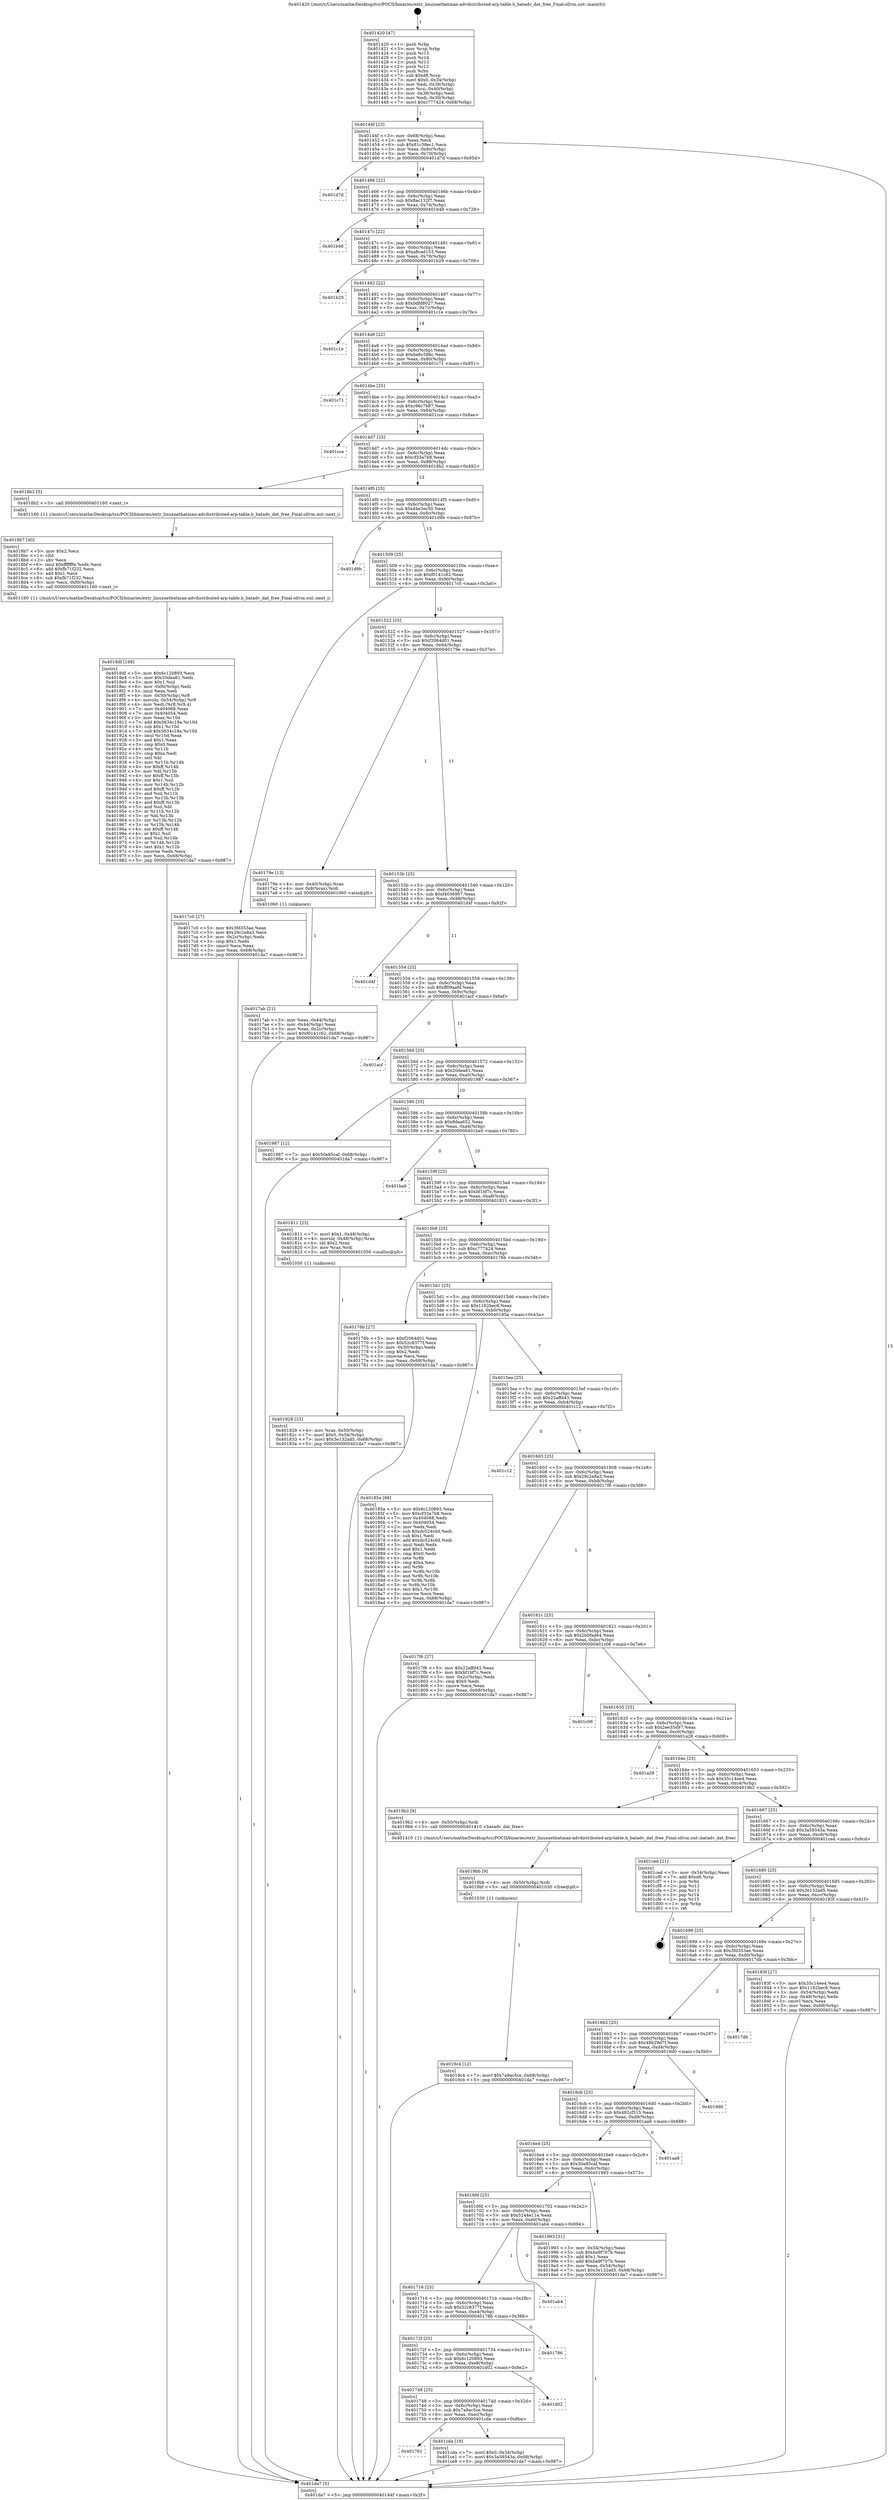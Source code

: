 digraph "0x401420" {
  label = "0x401420 (/mnt/c/Users/mathe/Desktop/tcc/POCII/binaries/extr_linuxnetbatman-advdistributed-arp-table.h_batadv_dat_free_Final-ollvm.out::main(0))"
  labelloc = "t"
  node[shape=record]

  Entry [label="",width=0.3,height=0.3,shape=circle,fillcolor=black,style=filled]
  "0x40144f" [label="{
     0x40144f [23]\l
     | [instrs]\l
     &nbsp;&nbsp;0x40144f \<+3\>: mov -0x68(%rbp),%eax\l
     &nbsp;&nbsp;0x401452 \<+2\>: mov %eax,%ecx\l
     &nbsp;&nbsp;0x401454 \<+6\>: sub $0x81c38ec1,%ecx\l
     &nbsp;&nbsp;0x40145a \<+3\>: mov %eax,-0x6c(%rbp)\l
     &nbsp;&nbsp;0x40145d \<+3\>: mov %ecx,-0x70(%rbp)\l
     &nbsp;&nbsp;0x401460 \<+6\>: je 0000000000401d7d \<main+0x95d\>\l
  }"]
  "0x401d7d" [label="{
     0x401d7d\l
  }", style=dashed]
  "0x401466" [label="{
     0x401466 [22]\l
     | [instrs]\l
     &nbsp;&nbsp;0x401466 \<+5\>: jmp 000000000040146b \<main+0x4b\>\l
     &nbsp;&nbsp;0x40146b \<+3\>: mov -0x6c(%rbp),%eax\l
     &nbsp;&nbsp;0x40146e \<+5\>: sub $0x8ac132f7,%eax\l
     &nbsp;&nbsp;0x401473 \<+3\>: mov %eax,-0x74(%rbp)\l
     &nbsp;&nbsp;0x401476 \<+6\>: je 0000000000401b48 \<main+0x728\>\l
  }"]
  Exit [label="",width=0.3,height=0.3,shape=circle,fillcolor=black,style=filled,peripheries=2]
  "0x401b48" [label="{
     0x401b48\l
  }", style=dashed]
  "0x40147c" [label="{
     0x40147c [22]\l
     | [instrs]\l
     &nbsp;&nbsp;0x40147c \<+5\>: jmp 0000000000401481 \<main+0x61\>\l
     &nbsp;&nbsp;0x401481 \<+3\>: mov -0x6c(%rbp),%eax\l
     &nbsp;&nbsp;0x401484 \<+5\>: sub $0xa8cad153,%eax\l
     &nbsp;&nbsp;0x401489 \<+3\>: mov %eax,-0x78(%rbp)\l
     &nbsp;&nbsp;0x40148c \<+6\>: je 0000000000401b29 \<main+0x709\>\l
  }"]
  "0x401761" [label="{
     0x401761\l
  }", style=dashed]
  "0x401b29" [label="{
     0x401b29\l
  }", style=dashed]
  "0x401492" [label="{
     0x401492 [22]\l
     | [instrs]\l
     &nbsp;&nbsp;0x401492 \<+5\>: jmp 0000000000401497 \<main+0x77\>\l
     &nbsp;&nbsp;0x401497 \<+3\>: mov -0x6c(%rbp),%eax\l
     &nbsp;&nbsp;0x40149a \<+5\>: sub $0xbdfd8027,%eax\l
     &nbsp;&nbsp;0x40149f \<+3\>: mov %eax,-0x7c(%rbp)\l
     &nbsp;&nbsp;0x4014a2 \<+6\>: je 0000000000401c1e \<main+0x7fe\>\l
  }"]
  "0x401cda" [label="{
     0x401cda [19]\l
     | [instrs]\l
     &nbsp;&nbsp;0x401cda \<+7\>: movl $0x0,-0x34(%rbp)\l
     &nbsp;&nbsp;0x401ce1 \<+7\>: movl $0x3a58543a,-0x68(%rbp)\l
     &nbsp;&nbsp;0x401ce8 \<+5\>: jmp 0000000000401da7 \<main+0x987\>\l
  }"]
  "0x401c1e" [label="{
     0x401c1e\l
  }", style=dashed]
  "0x4014a8" [label="{
     0x4014a8 [22]\l
     | [instrs]\l
     &nbsp;&nbsp;0x4014a8 \<+5\>: jmp 00000000004014ad \<main+0x8d\>\l
     &nbsp;&nbsp;0x4014ad \<+3\>: mov -0x6c(%rbp),%eax\l
     &nbsp;&nbsp;0x4014b0 \<+5\>: sub $0xbe6c588c,%eax\l
     &nbsp;&nbsp;0x4014b5 \<+3\>: mov %eax,-0x80(%rbp)\l
     &nbsp;&nbsp;0x4014b8 \<+6\>: je 0000000000401c71 \<main+0x851\>\l
  }"]
  "0x401748" [label="{
     0x401748 [25]\l
     | [instrs]\l
     &nbsp;&nbsp;0x401748 \<+5\>: jmp 000000000040174d \<main+0x32d\>\l
     &nbsp;&nbsp;0x40174d \<+3\>: mov -0x6c(%rbp),%eax\l
     &nbsp;&nbsp;0x401750 \<+5\>: sub $0x7a9ac5ce,%eax\l
     &nbsp;&nbsp;0x401755 \<+6\>: mov %eax,-0xec(%rbp)\l
     &nbsp;&nbsp;0x40175b \<+6\>: je 0000000000401cda \<main+0x8ba\>\l
  }"]
  "0x401c71" [label="{
     0x401c71\l
  }", style=dashed]
  "0x4014be" [label="{
     0x4014be [25]\l
     | [instrs]\l
     &nbsp;&nbsp;0x4014be \<+5\>: jmp 00000000004014c3 \<main+0xa3\>\l
     &nbsp;&nbsp;0x4014c3 \<+3\>: mov -0x6c(%rbp),%eax\l
     &nbsp;&nbsp;0x4014c6 \<+5\>: sub $0xc96c7b87,%eax\l
     &nbsp;&nbsp;0x4014cb \<+6\>: mov %eax,-0x84(%rbp)\l
     &nbsp;&nbsp;0x4014d1 \<+6\>: je 0000000000401cce \<main+0x8ae\>\l
  }"]
  "0x401d02" [label="{
     0x401d02\l
  }", style=dashed]
  "0x401cce" [label="{
     0x401cce\l
  }", style=dashed]
  "0x4014d7" [label="{
     0x4014d7 [25]\l
     | [instrs]\l
     &nbsp;&nbsp;0x4014d7 \<+5\>: jmp 00000000004014dc \<main+0xbc\>\l
     &nbsp;&nbsp;0x4014dc \<+3\>: mov -0x6c(%rbp),%eax\l
     &nbsp;&nbsp;0x4014df \<+5\>: sub $0xcf33a7b8,%eax\l
     &nbsp;&nbsp;0x4014e4 \<+6\>: mov %eax,-0x88(%rbp)\l
     &nbsp;&nbsp;0x4014ea \<+6\>: je 00000000004018b2 \<main+0x492\>\l
  }"]
  "0x40172f" [label="{
     0x40172f [25]\l
     | [instrs]\l
     &nbsp;&nbsp;0x40172f \<+5\>: jmp 0000000000401734 \<main+0x314\>\l
     &nbsp;&nbsp;0x401734 \<+3\>: mov -0x6c(%rbp),%eax\l
     &nbsp;&nbsp;0x401737 \<+5\>: sub $0x6c120893,%eax\l
     &nbsp;&nbsp;0x40173c \<+6\>: mov %eax,-0xe8(%rbp)\l
     &nbsp;&nbsp;0x401742 \<+6\>: je 0000000000401d02 \<main+0x8e2\>\l
  }"]
  "0x4018b2" [label="{
     0x4018b2 [5]\l
     | [instrs]\l
     &nbsp;&nbsp;0x4018b2 \<+5\>: call 0000000000401160 \<next_i\>\l
     | [calls]\l
     &nbsp;&nbsp;0x401160 \{1\} (/mnt/c/Users/mathe/Desktop/tcc/POCII/binaries/extr_linuxnetbatman-advdistributed-arp-table.h_batadv_dat_free_Final-ollvm.out::next_i)\l
  }"]
  "0x4014f0" [label="{
     0x4014f0 [25]\l
     | [instrs]\l
     &nbsp;&nbsp;0x4014f0 \<+5\>: jmp 00000000004014f5 \<main+0xd5\>\l
     &nbsp;&nbsp;0x4014f5 \<+3\>: mov -0x6c(%rbp),%eax\l
     &nbsp;&nbsp;0x4014f8 \<+5\>: sub $0xd4e3ec50,%eax\l
     &nbsp;&nbsp;0x4014fd \<+6\>: mov %eax,-0x8c(%rbp)\l
     &nbsp;&nbsp;0x401503 \<+6\>: je 0000000000401d9b \<main+0x97b\>\l
  }"]
  "0x401786" [label="{
     0x401786\l
  }", style=dashed]
  "0x401d9b" [label="{
     0x401d9b\l
  }", style=dashed]
  "0x401509" [label="{
     0x401509 [25]\l
     | [instrs]\l
     &nbsp;&nbsp;0x401509 \<+5\>: jmp 000000000040150e \<main+0xee\>\l
     &nbsp;&nbsp;0x40150e \<+3\>: mov -0x6c(%rbp),%eax\l
     &nbsp;&nbsp;0x401511 \<+5\>: sub $0xf0141c62,%eax\l
     &nbsp;&nbsp;0x401516 \<+6\>: mov %eax,-0x90(%rbp)\l
     &nbsp;&nbsp;0x40151c \<+6\>: je 00000000004017c0 \<main+0x3a0\>\l
  }"]
  "0x401716" [label="{
     0x401716 [25]\l
     | [instrs]\l
     &nbsp;&nbsp;0x401716 \<+5\>: jmp 000000000040171b \<main+0x2fb\>\l
     &nbsp;&nbsp;0x40171b \<+3\>: mov -0x6c(%rbp),%eax\l
     &nbsp;&nbsp;0x40171e \<+5\>: sub $0x52c8377f,%eax\l
     &nbsp;&nbsp;0x401723 \<+6\>: mov %eax,-0xe4(%rbp)\l
     &nbsp;&nbsp;0x401729 \<+6\>: je 0000000000401786 \<main+0x366\>\l
  }"]
  "0x4017c0" [label="{
     0x4017c0 [27]\l
     | [instrs]\l
     &nbsp;&nbsp;0x4017c0 \<+5\>: mov $0x3fd353ae,%eax\l
     &nbsp;&nbsp;0x4017c5 \<+5\>: mov $0x29c2e8a3,%ecx\l
     &nbsp;&nbsp;0x4017ca \<+3\>: mov -0x2c(%rbp),%edx\l
     &nbsp;&nbsp;0x4017cd \<+3\>: cmp $0x1,%edx\l
     &nbsp;&nbsp;0x4017d0 \<+3\>: cmovl %ecx,%eax\l
     &nbsp;&nbsp;0x4017d3 \<+3\>: mov %eax,-0x68(%rbp)\l
     &nbsp;&nbsp;0x4017d6 \<+5\>: jmp 0000000000401da7 \<main+0x987\>\l
  }"]
  "0x401522" [label="{
     0x401522 [25]\l
     | [instrs]\l
     &nbsp;&nbsp;0x401522 \<+5\>: jmp 0000000000401527 \<main+0x107\>\l
     &nbsp;&nbsp;0x401527 \<+3\>: mov -0x6c(%rbp),%eax\l
     &nbsp;&nbsp;0x40152a \<+5\>: sub $0xf2064d01,%eax\l
     &nbsp;&nbsp;0x40152f \<+6\>: mov %eax,-0x94(%rbp)\l
     &nbsp;&nbsp;0x401535 \<+6\>: je 000000000040179e \<main+0x37e\>\l
  }"]
  "0x401ab4" [label="{
     0x401ab4\l
  }", style=dashed]
  "0x40179e" [label="{
     0x40179e [13]\l
     | [instrs]\l
     &nbsp;&nbsp;0x40179e \<+4\>: mov -0x40(%rbp),%rax\l
     &nbsp;&nbsp;0x4017a2 \<+4\>: mov 0x8(%rax),%rdi\l
     &nbsp;&nbsp;0x4017a6 \<+5\>: call 0000000000401060 \<atoi@plt\>\l
     | [calls]\l
     &nbsp;&nbsp;0x401060 \{1\} (unknown)\l
  }"]
  "0x40153b" [label="{
     0x40153b [25]\l
     | [instrs]\l
     &nbsp;&nbsp;0x40153b \<+5\>: jmp 0000000000401540 \<main+0x120\>\l
     &nbsp;&nbsp;0x401540 \<+3\>: mov -0x6c(%rbp),%eax\l
     &nbsp;&nbsp;0x401543 \<+5\>: sub $0xf4036907,%eax\l
     &nbsp;&nbsp;0x401548 \<+6\>: mov %eax,-0x98(%rbp)\l
     &nbsp;&nbsp;0x40154e \<+6\>: je 0000000000401d4f \<main+0x92f\>\l
  }"]
  "0x4019c4" [label="{
     0x4019c4 [12]\l
     | [instrs]\l
     &nbsp;&nbsp;0x4019c4 \<+7\>: movl $0x7a9ac5ce,-0x68(%rbp)\l
     &nbsp;&nbsp;0x4019cb \<+5\>: jmp 0000000000401da7 \<main+0x987\>\l
  }"]
  "0x401d4f" [label="{
     0x401d4f\l
  }", style=dashed]
  "0x401554" [label="{
     0x401554 [25]\l
     | [instrs]\l
     &nbsp;&nbsp;0x401554 \<+5\>: jmp 0000000000401559 \<main+0x139\>\l
     &nbsp;&nbsp;0x401559 \<+3\>: mov -0x6c(%rbp),%eax\l
     &nbsp;&nbsp;0x40155c \<+5\>: sub $0xff09aa6f,%eax\l
     &nbsp;&nbsp;0x401561 \<+6\>: mov %eax,-0x9c(%rbp)\l
     &nbsp;&nbsp;0x401567 \<+6\>: je 0000000000401acf \<main+0x6af\>\l
  }"]
  "0x4019bb" [label="{
     0x4019bb [9]\l
     | [instrs]\l
     &nbsp;&nbsp;0x4019bb \<+4\>: mov -0x50(%rbp),%rdi\l
     &nbsp;&nbsp;0x4019bf \<+5\>: call 0000000000401030 \<free@plt\>\l
     | [calls]\l
     &nbsp;&nbsp;0x401030 \{1\} (unknown)\l
  }"]
  "0x401acf" [label="{
     0x401acf\l
  }", style=dashed]
  "0x40156d" [label="{
     0x40156d [25]\l
     | [instrs]\l
     &nbsp;&nbsp;0x40156d \<+5\>: jmp 0000000000401572 \<main+0x152\>\l
     &nbsp;&nbsp;0x401572 \<+3\>: mov -0x6c(%rbp),%eax\l
     &nbsp;&nbsp;0x401575 \<+5\>: sub $0x20dea61,%eax\l
     &nbsp;&nbsp;0x40157a \<+6\>: mov %eax,-0xa0(%rbp)\l
     &nbsp;&nbsp;0x401580 \<+6\>: je 0000000000401987 \<main+0x567\>\l
  }"]
  "0x4016fd" [label="{
     0x4016fd [25]\l
     | [instrs]\l
     &nbsp;&nbsp;0x4016fd \<+5\>: jmp 0000000000401702 \<main+0x2e2\>\l
     &nbsp;&nbsp;0x401702 \<+3\>: mov -0x6c(%rbp),%eax\l
     &nbsp;&nbsp;0x401705 \<+5\>: sub $0x5244e11e,%eax\l
     &nbsp;&nbsp;0x40170a \<+6\>: mov %eax,-0xe0(%rbp)\l
     &nbsp;&nbsp;0x401710 \<+6\>: je 0000000000401ab4 \<main+0x694\>\l
  }"]
  "0x401987" [label="{
     0x401987 [12]\l
     | [instrs]\l
     &nbsp;&nbsp;0x401987 \<+7\>: movl $0x50e85caf,-0x68(%rbp)\l
     &nbsp;&nbsp;0x40198e \<+5\>: jmp 0000000000401da7 \<main+0x987\>\l
  }"]
  "0x401586" [label="{
     0x401586 [25]\l
     | [instrs]\l
     &nbsp;&nbsp;0x401586 \<+5\>: jmp 000000000040158b \<main+0x16b\>\l
     &nbsp;&nbsp;0x40158b \<+3\>: mov -0x6c(%rbp),%eax\l
     &nbsp;&nbsp;0x40158e \<+5\>: sub $0x8daa652,%eax\l
     &nbsp;&nbsp;0x401593 \<+6\>: mov %eax,-0xa4(%rbp)\l
     &nbsp;&nbsp;0x401599 \<+6\>: je 0000000000401ba0 \<main+0x780\>\l
  }"]
  "0x401993" [label="{
     0x401993 [31]\l
     | [instrs]\l
     &nbsp;&nbsp;0x401993 \<+3\>: mov -0x54(%rbp),%eax\l
     &nbsp;&nbsp;0x401996 \<+5\>: sub $0xba9f707b,%eax\l
     &nbsp;&nbsp;0x40199b \<+3\>: add $0x1,%eax\l
     &nbsp;&nbsp;0x40199e \<+5\>: add $0xba9f707b,%eax\l
     &nbsp;&nbsp;0x4019a3 \<+3\>: mov %eax,-0x54(%rbp)\l
     &nbsp;&nbsp;0x4019a6 \<+7\>: movl $0x3e132ad5,-0x68(%rbp)\l
     &nbsp;&nbsp;0x4019ad \<+5\>: jmp 0000000000401da7 \<main+0x987\>\l
  }"]
  "0x401ba0" [label="{
     0x401ba0\l
  }", style=dashed]
  "0x40159f" [label="{
     0x40159f [25]\l
     | [instrs]\l
     &nbsp;&nbsp;0x40159f \<+5\>: jmp 00000000004015a4 \<main+0x184\>\l
     &nbsp;&nbsp;0x4015a4 \<+3\>: mov -0x6c(%rbp),%eax\l
     &nbsp;&nbsp;0x4015a7 \<+5\>: sub $0xbf1bf7c,%eax\l
     &nbsp;&nbsp;0x4015ac \<+6\>: mov %eax,-0xa8(%rbp)\l
     &nbsp;&nbsp;0x4015b2 \<+6\>: je 0000000000401811 \<main+0x3f1\>\l
  }"]
  "0x4016e4" [label="{
     0x4016e4 [25]\l
     | [instrs]\l
     &nbsp;&nbsp;0x4016e4 \<+5\>: jmp 00000000004016e9 \<main+0x2c9\>\l
     &nbsp;&nbsp;0x4016e9 \<+3\>: mov -0x6c(%rbp),%eax\l
     &nbsp;&nbsp;0x4016ec \<+5\>: sub $0x50e85caf,%eax\l
     &nbsp;&nbsp;0x4016f1 \<+6\>: mov %eax,-0xdc(%rbp)\l
     &nbsp;&nbsp;0x4016f7 \<+6\>: je 0000000000401993 \<main+0x573\>\l
  }"]
  "0x401811" [label="{
     0x401811 [23]\l
     | [instrs]\l
     &nbsp;&nbsp;0x401811 \<+7\>: movl $0x1,-0x48(%rbp)\l
     &nbsp;&nbsp;0x401818 \<+4\>: movslq -0x48(%rbp),%rax\l
     &nbsp;&nbsp;0x40181c \<+4\>: shl $0x2,%rax\l
     &nbsp;&nbsp;0x401820 \<+3\>: mov %rax,%rdi\l
     &nbsp;&nbsp;0x401823 \<+5\>: call 0000000000401050 \<malloc@plt\>\l
     | [calls]\l
     &nbsp;&nbsp;0x401050 \{1\} (unknown)\l
  }"]
  "0x4015b8" [label="{
     0x4015b8 [25]\l
     | [instrs]\l
     &nbsp;&nbsp;0x4015b8 \<+5\>: jmp 00000000004015bd \<main+0x19d\>\l
     &nbsp;&nbsp;0x4015bd \<+3\>: mov -0x6c(%rbp),%eax\l
     &nbsp;&nbsp;0x4015c0 \<+5\>: sub $0xc777424,%eax\l
     &nbsp;&nbsp;0x4015c5 \<+6\>: mov %eax,-0xac(%rbp)\l
     &nbsp;&nbsp;0x4015cb \<+6\>: je 000000000040176b \<main+0x34b\>\l
  }"]
  "0x401aa8" [label="{
     0x401aa8\l
  }", style=dashed]
  "0x40176b" [label="{
     0x40176b [27]\l
     | [instrs]\l
     &nbsp;&nbsp;0x40176b \<+5\>: mov $0xf2064d01,%eax\l
     &nbsp;&nbsp;0x401770 \<+5\>: mov $0x52c8377f,%ecx\l
     &nbsp;&nbsp;0x401775 \<+3\>: mov -0x30(%rbp),%edx\l
     &nbsp;&nbsp;0x401778 \<+3\>: cmp $0x2,%edx\l
     &nbsp;&nbsp;0x40177b \<+3\>: cmovne %ecx,%eax\l
     &nbsp;&nbsp;0x40177e \<+3\>: mov %eax,-0x68(%rbp)\l
     &nbsp;&nbsp;0x401781 \<+5\>: jmp 0000000000401da7 \<main+0x987\>\l
  }"]
  "0x4015d1" [label="{
     0x4015d1 [25]\l
     | [instrs]\l
     &nbsp;&nbsp;0x4015d1 \<+5\>: jmp 00000000004015d6 \<main+0x1b6\>\l
     &nbsp;&nbsp;0x4015d6 \<+3\>: mov -0x6c(%rbp),%eax\l
     &nbsp;&nbsp;0x4015d9 \<+5\>: sub $0x1162bec8,%eax\l
     &nbsp;&nbsp;0x4015de \<+6\>: mov %eax,-0xb0(%rbp)\l
     &nbsp;&nbsp;0x4015e4 \<+6\>: je 000000000040185a \<main+0x43a\>\l
  }"]
  "0x401da7" [label="{
     0x401da7 [5]\l
     | [instrs]\l
     &nbsp;&nbsp;0x401da7 \<+5\>: jmp 000000000040144f \<main+0x2f\>\l
  }"]
  "0x401420" [label="{
     0x401420 [47]\l
     | [instrs]\l
     &nbsp;&nbsp;0x401420 \<+1\>: push %rbp\l
     &nbsp;&nbsp;0x401421 \<+3\>: mov %rsp,%rbp\l
     &nbsp;&nbsp;0x401424 \<+2\>: push %r15\l
     &nbsp;&nbsp;0x401426 \<+2\>: push %r14\l
     &nbsp;&nbsp;0x401428 \<+2\>: push %r13\l
     &nbsp;&nbsp;0x40142a \<+2\>: push %r12\l
     &nbsp;&nbsp;0x40142c \<+1\>: push %rbx\l
     &nbsp;&nbsp;0x40142d \<+7\>: sub $0xd8,%rsp\l
     &nbsp;&nbsp;0x401434 \<+7\>: movl $0x0,-0x34(%rbp)\l
     &nbsp;&nbsp;0x40143b \<+3\>: mov %edi,-0x38(%rbp)\l
     &nbsp;&nbsp;0x40143e \<+4\>: mov %rsi,-0x40(%rbp)\l
     &nbsp;&nbsp;0x401442 \<+3\>: mov -0x38(%rbp),%edi\l
     &nbsp;&nbsp;0x401445 \<+3\>: mov %edi,-0x30(%rbp)\l
     &nbsp;&nbsp;0x401448 \<+7\>: movl $0xc777424,-0x68(%rbp)\l
  }"]
  "0x4017ab" [label="{
     0x4017ab [21]\l
     | [instrs]\l
     &nbsp;&nbsp;0x4017ab \<+3\>: mov %eax,-0x44(%rbp)\l
     &nbsp;&nbsp;0x4017ae \<+3\>: mov -0x44(%rbp),%eax\l
     &nbsp;&nbsp;0x4017b1 \<+3\>: mov %eax,-0x2c(%rbp)\l
     &nbsp;&nbsp;0x4017b4 \<+7\>: movl $0xf0141c62,-0x68(%rbp)\l
     &nbsp;&nbsp;0x4017bb \<+5\>: jmp 0000000000401da7 \<main+0x987\>\l
  }"]
  "0x4016cb" [label="{
     0x4016cb [25]\l
     | [instrs]\l
     &nbsp;&nbsp;0x4016cb \<+5\>: jmp 00000000004016d0 \<main+0x2b0\>\l
     &nbsp;&nbsp;0x4016d0 \<+3\>: mov -0x6c(%rbp),%eax\l
     &nbsp;&nbsp;0x4016d3 \<+5\>: sub $0x492cf515,%eax\l
     &nbsp;&nbsp;0x4016d8 \<+6\>: mov %eax,-0xd8(%rbp)\l
     &nbsp;&nbsp;0x4016de \<+6\>: je 0000000000401aa8 \<main+0x688\>\l
  }"]
  "0x40185a" [label="{
     0x40185a [88]\l
     | [instrs]\l
     &nbsp;&nbsp;0x40185a \<+5\>: mov $0x6c120893,%eax\l
     &nbsp;&nbsp;0x40185f \<+5\>: mov $0xcf33a7b8,%ecx\l
     &nbsp;&nbsp;0x401864 \<+7\>: mov 0x404068,%edx\l
     &nbsp;&nbsp;0x40186b \<+7\>: mov 0x404054,%esi\l
     &nbsp;&nbsp;0x401872 \<+2\>: mov %edx,%edi\l
     &nbsp;&nbsp;0x401874 \<+6\>: sub $0xdc524c0d,%edi\l
     &nbsp;&nbsp;0x40187a \<+3\>: sub $0x1,%edi\l
     &nbsp;&nbsp;0x40187d \<+6\>: add $0xdc524c0d,%edi\l
     &nbsp;&nbsp;0x401883 \<+3\>: imul %edi,%edx\l
     &nbsp;&nbsp;0x401886 \<+3\>: and $0x1,%edx\l
     &nbsp;&nbsp;0x401889 \<+3\>: cmp $0x0,%edx\l
     &nbsp;&nbsp;0x40188c \<+4\>: sete %r8b\l
     &nbsp;&nbsp;0x401890 \<+3\>: cmp $0xa,%esi\l
     &nbsp;&nbsp;0x401893 \<+4\>: setl %r9b\l
     &nbsp;&nbsp;0x401897 \<+3\>: mov %r8b,%r10b\l
     &nbsp;&nbsp;0x40189a \<+3\>: and %r9b,%r10b\l
     &nbsp;&nbsp;0x40189d \<+3\>: xor %r9b,%r8b\l
     &nbsp;&nbsp;0x4018a0 \<+3\>: or %r8b,%r10b\l
     &nbsp;&nbsp;0x4018a3 \<+4\>: test $0x1,%r10b\l
     &nbsp;&nbsp;0x4018a7 \<+3\>: cmovne %ecx,%eax\l
     &nbsp;&nbsp;0x4018aa \<+3\>: mov %eax,-0x68(%rbp)\l
     &nbsp;&nbsp;0x4018ad \<+5\>: jmp 0000000000401da7 \<main+0x987\>\l
  }"]
  "0x4015ea" [label="{
     0x4015ea [25]\l
     | [instrs]\l
     &nbsp;&nbsp;0x4015ea \<+5\>: jmp 00000000004015ef \<main+0x1cf\>\l
     &nbsp;&nbsp;0x4015ef \<+3\>: mov -0x6c(%rbp),%eax\l
     &nbsp;&nbsp;0x4015f2 \<+5\>: sub $0x22affd43,%eax\l
     &nbsp;&nbsp;0x4015f7 \<+6\>: mov %eax,-0xb4(%rbp)\l
     &nbsp;&nbsp;0x4015fd \<+6\>: je 0000000000401c12 \<main+0x7f2\>\l
  }"]
  "0x4019d0" [label="{
     0x4019d0\l
  }", style=dashed]
  "0x401c12" [label="{
     0x401c12\l
  }", style=dashed]
  "0x401603" [label="{
     0x401603 [25]\l
     | [instrs]\l
     &nbsp;&nbsp;0x401603 \<+5\>: jmp 0000000000401608 \<main+0x1e8\>\l
     &nbsp;&nbsp;0x401608 \<+3\>: mov -0x6c(%rbp),%eax\l
     &nbsp;&nbsp;0x40160b \<+5\>: sub $0x29c2e8a3,%eax\l
     &nbsp;&nbsp;0x401610 \<+6\>: mov %eax,-0xb8(%rbp)\l
     &nbsp;&nbsp;0x401616 \<+6\>: je 00000000004017f6 \<main+0x3d6\>\l
  }"]
  "0x4016b2" [label="{
     0x4016b2 [25]\l
     | [instrs]\l
     &nbsp;&nbsp;0x4016b2 \<+5\>: jmp 00000000004016b7 \<main+0x297\>\l
     &nbsp;&nbsp;0x4016b7 \<+3\>: mov -0x6c(%rbp),%eax\l
     &nbsp;&nbsp;0x4016ba \<+5\>: sub $0x48b29d7f,%eax\l
     &nbsp;&nbsp;0x4016bf \<+6\>: mov %eax,-0xd4(%rbp)\l
     &nbsp;&nbsp;0x4016c5 \<+6\>: je 00000000004019d0 \<main+0x5b0\>\l
  }"]
  "0x4017f6" [label="{
     0x4017f6 [27]\l
     | [instrs]\l
     &nbsp;&nbsp;0x4017f6 \<+5\>: mov $0x22affd43,%eax\l
     &nbsp;&nbsp;0x4017fb \<+5\>: mov $0xbf1bf7c,%ecx\l
     &nbsp;&nbsp;0x401800 \<+3\>: mov -0x2c(%rbp),%edx\l
     &nbsp;&nbsp;0x401803 \<+3\>: cmp $0x0,%edx\l
     &nbsp;&nbsp;0x401806 \<+3\>: cmove %ecx,%eax\l
     &nbsp;&nbsp;0x401809 \<+3\>: mov %eax,-0x68(%rbp)\l
     &nbsp;&nbsp;0x40180c \<+5\>: jmp 0000000000401da7 \<main+0x987\>\l
  }"]
  "0x40161c" [label="{
     0x40161c [25]\l
     | [instrs]\l
     &nbsp;&nbsp;0x40161c \<+5\>: jmp 0000000000401621 \<main+0x201\>\l
     &nbsp;&nbsp;0x401621 \<+3\>: mov -0x6c(%rbp),%eax\l
     &nbsp;&nbsp;0x401624 \<+5\>: sub $0x2b0fad64,%eax\l
     &nbsp;&nbsp;0x401629 \<+6\>: mov %eax,-0xbc(%rbp)\l
     &nbsp;&nbsp;0x40162f \<+6\>: je 0000000000401c06 \<main+0x7e6\>\l
  }"]
  "0x401828" [label="{
     0x401828 [23]\l
     | [instrs]\l
     &nbsp;&nbsp;0x401828 \<+4\>: mov %rax,-0x50(%rbp)\l
     &nbsp;&nbsp;0x40182c \<+7\>: movl $0x0,-0x54(%rbp)\l
     &nbsp;&nbsp;0x401833 \<+7\>: movl $0x3e132ad5,-0x68(%rbp)\l
     &nbsp;&nbsp;0x40183a \<+5\>: jmp 0000000000401da7 \<main+0x987\>\l
  }"]
  "0x4017db" [label="{
     0x4017db\l
  }", style=dashed]
  "0x401c06" [label="{
     0x401c06\l
  }", style=dashed]
  "0x401635" [label="{
     0x401635 [25]\l
     | [instrs]\l
     &nbsp;&nbsp;0x401635 \<+5\>: jmp 000000000040163a \<main+0x21a\>\l
     &nbsp;&nbsp;0x40163a \<+3\>: mov -0x6c(%rbp),%eax\l
     &nbsp;&nbsp;0x40163d \<+5\>: sub $0x2ee35d97,%eax\l
     &nbsp;&nbsp;0x401642 \<+6\>: mov %eax,-0xc0(%rbp)\l
     &nbsp;&nbsp;0x401648 \<+6\>: je 0000000000401a28 \<main+0x608\>\l
  }"]
  "0x4018df" [label="{
     0x4018df [168]\l
     | [instrs]\l
     &nbsp;&nbsp;0x4018df \<+5\>: mov $0x6c120893,%ecx\l
     &nbsp;&nbsp;0x4018e4 \<+5\>: mov $0x20dea61,%edx\l
     &nbsp;&nbsp;0x4018e9 \<+3\>: mov $0x1,%sil\l
     &nbsp;&nbsp;0x4018ec \<+6\>: mov -0xf0(%rbp),%edi\l
     &nbsp;&nbsp;0x4018f2 \<+3\>: imul %eax,%edi\l
     &nbsp;&nbsp;0x4018f5 \<+4\>: mov -0x50(%rbp),%r8\l
     &nbsp;&nbsp;0x4018f9 \<+4\>: movslq -0x54(%rbp),%r9\l
     &nbsp;&nbsp;0x4018fd \<+4\>: mov %edi,(%r8,%r9,4)\l
     &nbsp;&nbsp;0x401901 \<+7\>: mov 0x404068,%eax\l
     &nbsp;&nbsp;0x401908 \<+7\>: mov 0x404054,%edi\l
     &nbsp;&nbsp;0x40190f \<+3\>: mov %eax,%r10d\l
     &nbsp;&nbsp;0x401912 \<+7\>: add $0x5634c18a,%r10d\l
     &nbsp;&nbsp;0x401919 \<+4\>: sub $0x1,%r10d\l
     &nbsp;&nbsp;0x40191d \<+7\>: sub $0x5634c18a,%r10d\l
     &nbsp;&nbsp;0x401924 \<+4\>: imul %r10d,%eax\l
     &nbsp;&nbsp;0x401928 \<+3\>: and $0x1,%eax\l
     &nbsp;&nbsp;0x40192b \<+3\>: cmp $0x0,%eax\l
     &nbsp;&nbsp;0x40192e \<+4\>: sete %r11b\l
     &nbsp;&nbsp;0x401932 \<+3\>: cmp $0xa,%edi\l
     &nbsp;&nbsp;0x401935 \<+3\>: setl %bl\l
     &nbsp;&nbsp;0x401938 \<+3\>: mov %r11b,%r14b\l
     &nbsp;&nbsp;0x40193b \<+4\>: xor $0xff,%r14b\l
     &nbsp;&nbsp;0x40193f \<+3\>: mov %bl,%r15b\l
     &nbsp;&nbsp;0x401942 \<+4\>: xor $0xff,%r15b\l
     &nbsp;&nbsp;0x401946 \<+4\>: xor $0x1,%sil\l
     &nbsp;&nbsp;0x40194a \<+3\>: mov %r14b,%r12b\l
     &nbsp;&nbsp;0x40194d \<+4\>: and $0xff,%r12b\l
     &nbsp;&nbsp;0x401951 \<+3\>: and %sil,%r11b\l
     &nbsp;&nbsp;0x401954 \<+3\>: mov %r15b,%r13b\l
     &nbsp;&nbsp;0x401957 \<+4\>: and $0xff,%r13b\l
     &nbsp;&nbsp;0x40195b \<+3\>: and %sil,%bl\l
     &nbsp;&nbsp;0x40195e \<+3\>: or %r11b,%r12b\l
     &nbsp;&nbsp;0x401961 \<+3\>: or %bl,%r13b\l
     &nbsp;&nbsp;0x401964 \<+3\>: xor %r13b,%r12b\l
     &nbsp;&nbsp;0x401967 \<+3\>: or %r15b,%r14b\l
     &nbsp;&nbsp;0x40196a \<+4\>: xor $0xff,%r14b\l
     &nbsp;&nbsp;0x40196e \<+4\>: or $0x1,%sil\l
     &nbsp;&nbsp;0x401972 \<+3\>: and %sil,%r14b\l
     &nbsp;&nbsp;0x401975 \<+3\>: or %r14b,%r12b\l
     &nbsp;&nbsp;0x401978 \<+4\>: test $0x1,%r12b\l
     &nbsp;&nbsp;0x40197c \<+3\>: cmovne %edx,%ecx\l
     &nbsp;&nbsp;0x40197f \<+3\>: mov %ecx,-0x68(%rbp)\l
     &nbsp;&nbsp;0x401982 \<+5\>: jmp 0000000000401da7 \<main+0x987\>\l
  }"]
  "0x401a28" [label="{
     0x401a28\l
  }", style=dashed]
  "0x40164e" [label="{
     0x40164e [25]\l
     | [instrs]\l
     &nbsp;&nbsp;0x40164e \<+5\>: jmp 0000000000401653 \<main+0x233\>\l
     &nbsp;&nbsp;0x401653 \<+3\>: mov -0x6c(%rbp),%eax\l
     &nbsp;&nbsp;0x401656 \<+5\>: sub $0x35c14ee4,%eax\l
     &nbsp;&nbsp;0x40165b \<+6\>: mov %eax,-0xc4(%rbp)\l
     &nbsp;&nbsp;0x401661 \<+6\>: je 00000000004019b2 \<main+0x592\>\l
  }"]
  "0x4018b7" [label="{
     0x4018b7 [40]\l
     | [instrs]\l
     &nbsp;&nbsp;0x4018b7 \<+5\>: mov $0x2,%ecx\l
     &nbsp;&nbsp;0x4018bc \<+1\>: cltd\l
     &nbsp;&nbsp;0x4018bd \<+2\>: idiv %ecx\l
     &nbsp;&nbsp;0x4018bf \<+6\>: imul $0xfffffffe,%edx,%ecx\l
     &nbsp;&nbsp;0x4018c5 \<+6\>: add $0xfb71f232,%ecx\l
     &nbsp;&nbsp;0x4018cb \<+3\>: add $0x1,%ecx\l
     &nbsp;&nbsp;0x4018ce \<+6\>: sub $0xfb71f232,%ecx\l
     &nbsp;&nbsp;0x4018d4 \<+6\>: mov %ecx,-0xf0(%rbp)\l
     &nbsp;&nbsp;0x4018da \<+5\>: call 0000000000401160 \<next_i\>\l
     | [calls]\l
     &nbsp;&nbsp;0x401160 \{1\} (/mnt/c/Users/mathe/Desktop/tcc/POCII/binaries/extr_linuxnetbatman-advdistributed-arp-table.h_batadv_dat_free_Final-ollvm.out::next_i)\l
  }"]
  "0x4019b2" [label="{
     0x4019b2 [9]\l
     | [instrs]\l
     &nbsp;&nbsp;0x4019b2 \<+4\>: mov -0x50(%rbp),%rdi\l
     &nbsp;&nbsp;0x4019b6 \<+5\>: call 0000000000401410 \<batadv_dat_free\>\l
     | [calls]\l
     &nbsp;&nbsp;0x401410 \{1\} (/mnt/c/Users/mathe/Desktop/tcc/POCII/binaries/extr_linuxnetbatman-advdistributed-arp-table.h_batadv_dat_free_Final-ollvm.out::batadv_dat_free)\l
  }"]
  "0x401667" [label="{
     0x401667 [25]\l
     | [instrs]\l
     &nbsp;&nbsp;0x401667 \<+5\>: jmp 000000000040166c \<main+0x24c\>\l
     &nbsp;&nbsp;0x40166c \<+3\>: mov -0x6c(%rbp),%eax\l
     &nbsp;&nbsp;0x40166f \<+5\>: sub $0x3a58543a,%eax\l
     &nbsp;&nbsp;0x401674 \<+6\>: mov %eax,-0xc8(%rbp)\l
     &nbsp;&nbsp;0x40167a \<+6\>: je 0000000000401ced \<main+0x8cd\>\l
  }"]
  "0x401699" [label="{
     0x401699 [25]\l
     | [instrs]\l
     &nbsp;&nbsp;0x401699 \<+5\>: jmp 000000000040169e \<main+0x27e\>\l
     &nbsp;&nbsp;0x40169e \<+3\>: mov -0x6c(%rbp),%eax\l
     &nbsp;&nbsp;0x4016a1 \<+5\>: sub $0x3fd353ae,%eax\l
     &nbsp;&nbsp;0x4016a6 \<+6\>: mov %eax,-0xd0(%rbp)\l
     &nbsp;&nbsp;0x4016ac \<+6\>: je 00000000004017db \<main+0x3bb\>\l
  }"]
  "0x401ced" [label="{
     0x401ced [21]\l
     | [instrs]\l
     &nbsp;&nbsp;0x401ced \<+3\>: mov -0x34(%rbp),%eax\l
     &nbsp;&nbsp;0x401cf0 \<+7\>: add $0xd8,%rsp\l
     &nbsp;&nbsp;0x401cf7 \<+1\>: pop %rbx\l
     &nbsp;&nbsp;0x401cf8 \<+2\>: pop %r12\l
     &nbsp;&nbsp;0x401cfa \<+2\>: pop %r13\l
     &nbsp;&nbsp;0x401cfc \<+2\>: pop %r14\l
     &nbsp;&nbsp;0x401cfe \<+2\>: pop %r15\l
     &nbsp;&nbsp;0x401d00 \<+1\>: pop %rbp\l
     &nbsp;&nbsp;0x401d01 \<+1\>: ret\l
  }"]
  "0x401680" [label="{
     0x401680 [25]\l
     | [instrs]\l
     &nbsp;&nbsp;0x401680 \<+5\>: jmp 0000000000401685 \<main+0x265\>\l
     &nbsp;&nbsp;0x401685 \<+3\>: mov -0x6c(%rbp),%eax\l
     &nbsp;&nbsp;0x401688 \<+5\>: sub $0x3e132ad5,%eax\l
     &nbsp;&nbsp;0x40168d \<+6\>: mov %eax,-0xcc(%rbp)\l
     &nbsp;&nbsp;0x401693 \<+6\>: je 000000000040183f \<main+0x41f\>\l
  }"]
  "0x40183f" [label="{
     0x40183f [27]\l
     | [instrs]\l
     &nbsp;&nbsp;0x40183f \<+5\>: mov $0x35c14ee4,%eax\l
     &nbsp;&nbsp;0x401844 \<+5\>: mov $0x1162bec8,%ecx\l
     &nbsp;&nbsp;0x401849 \<+3\>: mov -0x54(%rbp),%edx\l
     &nbsp;&nbsp;0x40184c \<+3\>: cmp -0x48(%rbp),%edx\l
     &nbsp;&nbsp;0x40184f \<+3\>: cmovl %ecx,%eax\l
     &nbsp;&nbsp;0x401852 \<+3\>: mov %eax,-0x68(%rbp)\l
     &nbsp;&nbsp;0x401855 \<+5\>: jmp 0000000000401da7 \<main+0x987\>\l
  }"]
  Entry -> "0x401420" [label=" 1"]
  "0x40144f" -> "0x401d7d" [label=" 0"]
  "0x40144f" -> "0x401466" [label=" 14"]
  "0x401ced" -> Exit [label=" 1"]
  "0x401466" -> "0x401b48" [label=" 0"]
  "0x401466" -> "0x40147c" [label=" 14"]
  "0x401cda" -> "0x401da7" [label=" 1"]
  "0x40147c" -> "0x401b29" [label=" 0"]
  "0x40147c" -> "0x401492" [label=" 14"]
  "0x401748" -> "0x401761" [label=" 0"]
  "0x401492" -> "0x401c1e" [label=" 0"]
  "0x401492" -> "0x4014a8" [label=" 14"]
  "0x401748" -> "0x401cda" [label=" 1"]
  "0x4014a8" -> "0x401c71" [label=" 0"]
  "0x4014a8" -> "0x4014be" [label=" 14"]
  "0x40172f" -> "0x401748" [label=" 1"]
  "0x4014be" -> "0x401cce" [label=" 0"]
  "0x4014be" -> "0x4014d7" [label=" 14"]
  "0x40172f" -> "0x401d02" [label=" 0"]
  "0x4014d7" -> "0x4018b2" [label=" 1"]
  "0x4014d7" -> "0x4014f0" [label=" 13"]
  "0x401716" -> "0x40172f" [label=" 1"]
  "0x4014f0" -> "0x401d9b" [label=" 0"]
  "0x4014f0" -> "0x401509" [label=" 13"]
  "0x401716" -> "0x401786" [label=" 0"]
  "0x401509" -> "0x4017c0" [label=" 1"]
  "0x401509" -> "0x401522" [label=" 12"]
  "0x4016fd" -> "0x401716" [label=" 1"]
  "0x401522" -> "0x40179e" [label=" 1"]
  "0x401522" -> "0x40153b" [label=" 11"]
  "0x4016fd" -> "0x401ab4" [label=" 0"]
  "0x40153b" -> "0x401d4f" [label=" 0"]
  "0x40153b" -> "0x401554" [label=" 11"]
  "0x4019c4" -> "0x401da7" [label=" 1"]
  "0x401554" -> "0x401acf" [label=" 0"]
  "0x401554" -> "0x40156d" [label=" 11"]
  "0x4019bb" -> "0x4019c4" [label=" 1"]
  "0x40156d" -> "0x401987" [label=" 1"]
  "0x40156d" -> "0x401586" [label=" 10"]
  "0x4019b2" -> "0x4019bb" [label=" 1"]
  "0x401586" -> "0x401ba0" [label=" 0"]
  "0x401586" -> "0x40159f" [label=" 10"]
  "0x401993" -> "0x401da7" [label=" 1"]
  "0x40159f" -> "0x401811" [label=" 1"]
  "0x40159f" -> "0x4015b8" [label=" 9"]
  "0x4016e4" -> "0x401993" [label=" 1"]
  "0x4015b8" -> "0x40176b" [label=" 1"]
  "0x4015b8" -> "0x4015d1" [label=" 8"]
  "0x40176b" -> "0x401da7" [label=" 1"]
  "0x401420" -> "0x40144f" [label=" 1"]
  "0x401da7" -> "0x40144f" [label=" 13"]
  "0x40179e" -> "0x4017ab" [label=" 1"]
  "0x4017ab" -> "0x401da7" [label=" 1"]
  "0x4017c0" -> "0x401da7" [label=" 1"]
  "0x4016e4" -> "0x4016fd" [label=" 1"]
  "0x4015d1" -> "0x40185a" [label=" 1"]
  "0x4015d1" -> "0x4015ea" [label=" 7"]
  "0x4016cb" -> "0x401aa8" [label=" 0"]
  "0x4015ea" -> "0x401c12" [label=" 0"]
  "0x4015ea" -> "0x401603" [label=" 7"]
  "0x4016cb" -> "0x4016e4" [label=" 2"]
  "0x401603" -> "0x4017f6" [label=" 1"]
  "0x401603" -> "0x40161c" [label=" 6"]
  "0x4017f6" -> "0x401da7" [label=" 1"]
  "0x401811" -> "0x401828" [label=" 1"]
  "0x401828" -> "0x401da7" [label=" 1"]
  "0x4016b2" -> "0x4019d0" [label=" 0"]
  "0x40161c" -> "0x401c06" [label=" 0"]
  "0x40161c" -> "0x401635" [label=" 6"]
  "0x4016b2" -> "0x4016cb" [label=" 2"]
  "0x401635" -> "0x401a28" [label=" 0"]
  "0x401635" -> "0x40164e" [label=" 6"]
  "0x401699" -> "0x4017db" [label=" 0"]
  "0x40164e" -> "0x4019b2" [label=" 1"]
  "0x40164e" -> "0x401667" [label=" 5"]
  "0x401699" -> "0x4016b2" [label=" 2"]
  "0x401667" -> "0x401ced" [label=" 1"]
  "0x401667" -> "0x401680" [label=" 4"]
  "0x401987" -> "0x401da7" [label=" 1"]
  "0x401680" -> "0x40183f" [label=" 2"]
  "0x401680" -> "0x401699" [label=" 2"]
  "0x40183f" -> "0x401da7" [label=" 2"]
  "0x40185a" -> "0x401da7" [label=" 1"]
  "0x4018b2" -> "0x4018b7" [label=" 1"]
  "0x4018b7" -> "0x4018df" [label=" 1"]
  "0x4018df" -> "0x401da7" [label=" 1"]
}
